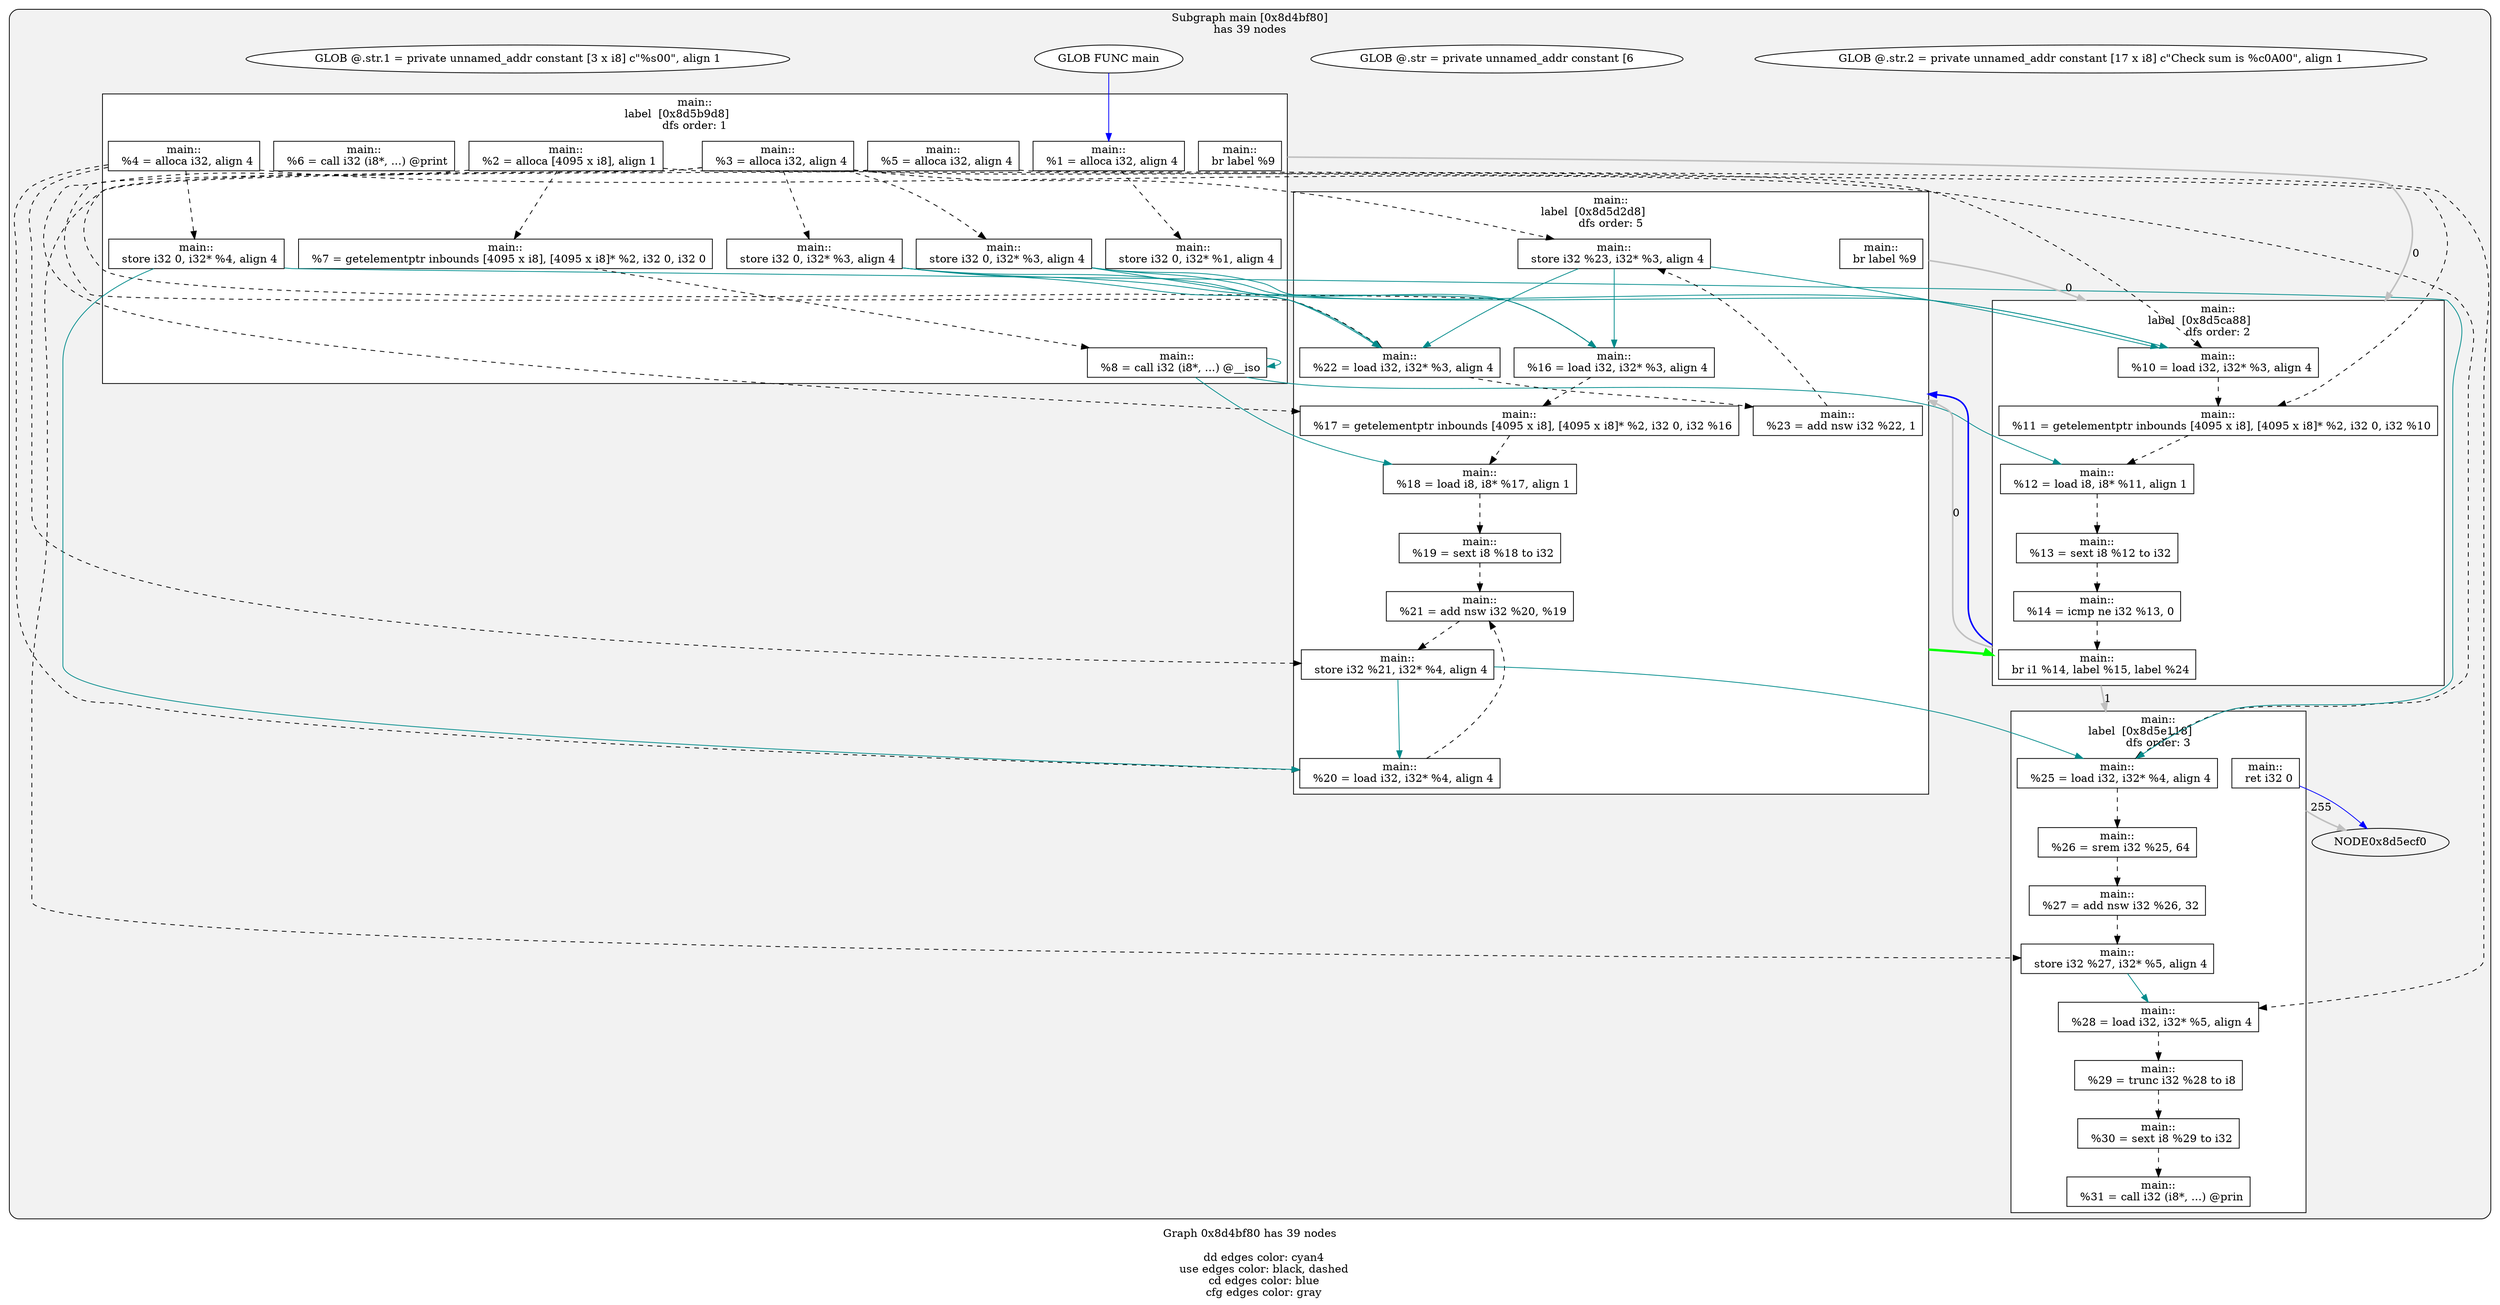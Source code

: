 digraph "DependenceGraph" {
	compound=true label="Graph 0x8d4bf80 has 39 nodes\n
	dd edges color: cyan4
	use edges color: black, dashed
	cd edges color: blue
	cfg edges color: gray"

	/* subgraph 0x8d4bf80 nodes */
	subgraph cluster_0x8d4bf80 {
		style="filled, rounded" fillcolor=gray95
		label="Subgraph main [0x8d4bf80]\nhas 39 nodes
"
		/* Basic Block main::
label  [0x8d5b9d8] */
		subgraph cluster_bb_0x8d5b9d8 {
			style=filled fillcolor=white
			label="main::
label  [0x8d5b9d8]		\ndfs order: 1"
			NODE0x8d5bae8 [shape=rect label="0x8d50d9c"]
			NODE0x8d5bc08 [shape=rect label="0x8d4cc24"]
			NODE0x8d5bd28 [shape=rect label="0x8d50a1c"]
			NODE0x8d5be58 [shape=rect label="0x8d511e4"]
			NODE0x8d5bf88 [shape=rect label="0x8d5121c"]
			NODE0x8d5c0b8 [shape=rect label="0x8d51260"]
			NODE0x8d5c1e8 [shape=rect label="0x8d512a0"]
			NODE0x8d5c318 [shape=rect label="0x8d512e0"]
			NODE0x8d5c448 [shape=rect label="0x8d51320"]
			NODE0x8d5c578 [shape=rect label="0x8d51360"]
			NODE0x8d5c6c0 [shape=rect label="0x8d513b4"]
			NODE0x8d5c7f0 [shape=rect label="0x8d51404"]
			NODE0x8d5c938 [shape=rect label="0x8d53224"]
		} /* cluster_bb_0x8d5b9d8 */

		/* Basic Block main::
label  [0x8d5ca88] */
		subgraph cluster_bb_0x8d5ca88 {
			style=filled fillcolor=white
			label="main::
label  [0x8d5ca88]		\ndfs order: 2"
			NODE0x8d5cb98 [shape=rect label="0x8d5143c"]
			NODE0x8d5ccc8 [shape=rect label="0x8d5148c"]
			NODE0x8d5cdf8 [shape=rect label="0x8d514c4"]
			NODE0x8d5cf28 [shape=rect label="0x8d50a54"]
			NODE0x8d5d058 [shape=rect label="0x8d51508"]
			NODE0x8d5d188 [shape=rect label="0x8d51554"]
		} /* cluster_bb_0x8d5ca88 */

		/* Basic Block main::
label  [0x8d5d2d8] */
		subgraph cluster_bb_0x8d5d2d8 {
			style=filled fillcolor=white
			label="main::
label  [0x8d5d2d8]		\ndfs order: 5"
			NODE0x8d5d3e8 [shape=rect label="0x8d51584"]
			NODE0x8d5d518 [shape=rect label="0x8d515d4"]
			NODE0x8d5d648 [shape=rect label="0x8d5160c"]
			NODE0x8d5d778 [shape=rect label="0x8d5099c"]
			NODE0x8d5d8a8 [shape=rect label="0x8d509cc"]
			NODE0x8d5d9d8 [shape=rect label="0x8d50d20"]
			NODE0x8d5db08 [shape=rect label="0x8d50d60"]
			NODE0x8d5dc38 [shape=rect label="0x8d51644"]
			NODE0x8d5dd68 [shape=rect label="0x8d51688"]
			NODE0x8d5de98 [shape=rect label="0x8d516c8"]
			NODE0x8d5dfc8 [shape=rect label="0x8d516fc"]
		} /* cluster_bb_0x8d5d2d8 */

		/* Basic Block main::
label  [0x8d5e118] */
		subgraph cluster_bb_0x8d5e118 {
			style=filled fillcolor=white
			label="main::
label  [0x8d5e118]		\ndfs order: 3"
			NODE0x8d5e228 [shape=rect label="0x8d5172c"]
			NODE0x8d5e358 [shape=rect label="0x8d51770"]
			NODE0x8d5e488 [shape=rect label="0x8d517b0"]
			NODE0x8d5e5b8 [shape=rect label="0x8d517f0"]
			NODE0x8d5e6e8 [shape=rect label="0x8d4f2b4"]
			NODE0x8d5e818 [shape=rect label="0x8d4f2ec"]
			NODE0x8d5e948 [shape=rect label="0x8d4f31c"]
			NODE0x8d5ea78 [shape=rect label="0x8d4f364"]
			NODE0x8d5ebc0 [shape=rect label="0x8d4f39c"]
		} /* cluster_bb_0x8d5e118 */

	NODE0x8d5c938 -> NODE0x8d5cb98 [penwidth=2 label="0"  ltail=cluster_bb_0x8d5b9d8  lhead=cluster_bb_0x8d5ca88  color="gray"]
	NODE0x8d5d188 -> NODE0x8d5d3e8 [penwidth=2 label="0"  ltail=cluster_bb_0x8d5ca88  lhead=cluster_bb_0x8d5d2d8  color="gray"]
	NODE0x8d5d188 -> NODE0x8d5e228 [penwidth=2 label="1"  ltail=cluster_bb_0x8d5ca88  lhead=cluster_bb_0x8d5e118  color="gray"]
	NODE0x8d5d188 -> NODE0x8d5d3e8 [penwidth=2 color=blue  ltail=cluster_bb_0x8d5ca88  lhead=cluster_bb_0x8d5d2d8]
	NODE0x8d5dfc8 -> NODE0x8d5cb98 [penwidth=2 label="0"  ltail=cluster_bb_0x8d5d2d8  lhead=cluster_bb_0x8d5ca88  color="gray"]
	/* post-dominance frontiers */
NODE0x8d5d3e8 -> NODE0x8d5d188 [penwidth=3 color=green  ltail=cluster_bb_0x8d5d2d8  lhead=cluster_bb_0x8d5ca88 constraint=false]
	NODE0x8d5ebc0 -> NODE0x8d5ecf0 [penwidth=2 label="255"  ltail=cluster_bb_0x8d5e118  lhead=cluster_bb_0x8d5edf0  color="gray"]
		NODE0x8d5bc08 [label="main::
  %2 = alloca [4095 x i8], align 1" style=filled fillcolor=white]
		/* -- node 0x8d4cc24
		 * ------------------------------------------- */
		/* DD edges */
		/* USE edges */
		NODE0x8d5bc08 -> NODE0x8d5c6c0 [color="black" rank=max style="dashed"]
		NODE0x8d5bc08 -> NODE0x8d5ccc8 [color="black" rank=max style="dashed"]
		NODE0x8d5bc08 -> NODE0x8d5d518 [color="black" rank=max style="dashed"]
		/* CD edges */
		/* ID edges */
		NODE0x8d5e6e8 [label="main::
  %28 = load i32, i32* %5, align 4" style=filled fillcolor=white]
		/* -- node 0x8d4f2b4
		 * ------------------------------------------- */
		/* DD edges */
		/* USE edges */
		NODE0x8d5e6e8 -> NODE0x8d5e818 [color="black" rank=max style="dashed"]
		/* CD edges */
		/* ID edges */
		NODE0x8d5e818 [label="main::
  %29 = trunc i32 %28 to i8" style=filled fillcolor=white]
		/* -- node 0x8d4f2ec
		 * ------------------------------------------- */
		/* DD edges */
		/* USE edges */
		NODE0x8d5e818 -> NODE0x8d5e948 [color="black" rank=max style="dashed"]
		/* CD edges */
		/* ID edges */
		NODE0x8d5e948 [label="main::
  %30 = sext i8 %29 to i32" style=filled fillcolor=white]
		/* -- node 0x8d4f31c
		 * ------------------------------------------- */
		/* DD edges */
		/* USE edges */
		NODE0x8d5e948 -> NODE0x8d5ea78 [color="black" rank=max style="dashed"]
		/* CD edges */
		/* ID edges */
		NODE0x8d5ea78 [label="main::
  %31 = call i32 (i8*, ...) @prin" style=filled fillcolor=white]
		/* -- node 0x8d4f364
		 * ------------------------------------------- */
		/* DD edges */
		/* USE edges */
		/* CD edges */
		/* ID edges */
		NODE0x8d5ebc0 [label="main::
  ret i32 0" style=filled fillcolor=white]
		/* -- node 0x8d4f39c
		 * ------------------------------------------- */
		/* DD edges */
		/* USE edges */
		/* CD edges */
		NODE0x8d5ebc0 -> NODE0x8d5ecf0 [color="blue"]
		/* ID edges */
		NODE0x8d5d778 [label="main::
  %19 = sext i8 %18 to i32" style=filled fillcolor=white]
		/* -- node 0x8d5099c
		 * ------------------------------------------- */
		/* DD edges */
		/* USE edges */
		NODE0x8d5d778 -> NODE0x8d5d9d8 [color="black" rank=max style="dashed"]
		/* CD edges */
		/* ID edges */
		NODE0x8d5d8a8 [label="main::
  %20 = load i32, i32* %4, align 4" style=filled fillcolor=white]
		/* -- node 0x8d509cc
		 * ------------------------------------------- */
		/* DD edges */
		/* USE edges */
		NODE0x8d5d8a8 -> NODE0x8d5d9d8 [color="black" rank=max style="dashed"]
		/* CD edges */
		/* ID edges */
		NODE0x8d5bd28 [label="main::
  %3 = alloca i32, align 4" style=filled fillcolor=white]
		/* -- node 0x8d50a1c
		 * ------------------------------------------- */
		/* DD edges */
		/* USE edges */
		NODE0x8d5bd28 -> NODE0x8d5c1e8 [color="black" rank=max style="dashed"]
		NODE0x8d5bd28 -> NODE0x8d5c448 [color="black" rank=max style="dashed"]
		NODE0x8d5bd28 -> NODE0x8d5cb98 [color="black" rank=max style="dashed"]
		NODE0x8d5bd28 -> NODE0x8d5d3e8 [color="black" rank=max style="dashed"]
		NODE0x8d5bd28 -> NODE0x8d5dc38 [color="black" rank=max style="dashed"]
		NODE0x8d5bd28 -> NODE0x8d5de98 [color="black" rank=max style="dashed"]
		/* CD edges */
		/* ID edges */
		NODE0x8d5cf28 [label="main::
  %13 = sext i8 %12 to i32" style=filled fillcolor=white]
		/* -- node 0x8d50a54
		 * ------------------------------------------- */
		/* DD edges */
		/* USE edges */
		NODE0x8d5cf28 -> NODE0x8d5d058 [color="black" rank=max style="dashed"]
		/* CD edges */
		/* ID edges */
		NODE0x8d5d9d8 [label="main::
  %21 = add nsw i32 %20, %19" style=filled fillcolor=white]
		/* -- node 0x8d50d20
		 * ------------------------------------------- */
		/* DD edges */
		/* USE edges */
		NODE0x8d5d9d8 -> NODE0x8d5db08 [color="black" rank=max style="dashed"]
		/* CD edges */
		/* ID edges */
		NODE0x8d5db08 [label="main::
  store i32 %21, i32* %4, align 4" style=filled fillcolor=white]
		/* -- node 0x8d50d60
		 * ------------------------------------------- */
		/* DD edges */
		NODE0x8d5db08 -> NODE0x8d5d8a8 [color="cyan4" rank=max]
		NODE0x8d5db08 -> NODE0x8d5e228 [color="cyan4" rank=max]
		/* USE edges */
		/* CD edges */
		/* ID edges */
		NODE0x8d5bae8 [label="main::
  %1 = alloca i32, align 4" style=filled fillcolor=white]
		/* -- node 0x8d50d9c
		 * ------------------------------------------- */
		/* DD edges */
		/* USE edges */
		NODE0x8d5bae8 -> NODE0x8d5c0b8 [color="black" rank=max style="dashed"]
		/* CD edges */
		/* ID edges */
		NODE0x8d5be58 [label="main::
  %4 = alloca i32, align 4" style=filled fillcolor=white]
		/* -- node 0x8d511e4
		 * ------------------------------------------- */
		/* DD edges */
		/* USE edges */
		NODE0x8d5be58 -> NODE0x8d5c318 [color="black" rank=max style="dashed"]
		NODE0x8d5be58 -> NODE0x8d5d8a8 [color="black" rank=max style="dashed"]
		NODE0x8d5be58 -> NODE0x8d5db08 [color="black" rank=max style="dashed"]
		NODE0x8d5be58 -> NODE0x8d5e228 [color="black" rank=max style="dashed"]
		/* CD edges */
		/* ID edges */
		NODE0x8d5bf88 [label="main::
  %5 = alloca i32, align 4" style=filled fillcolor=white]
		/* -- node 0x8d5121c
		 * ------------------------------------------- */
		/* DD edges */
		/* USE edges */
		NODE0x8d5bf88 -> NODE0x8d5e5b8 [color="black" rank=max style="dashed"]
		NODE0x8d5bf88 -> NODE0x8d5e6e8 [color="black" rank=max style="dashed"]
		/* CD edges */
		/* ID edges */
		NODE0x8d5c0b8 [label="main::
  store i32 0, i32* %1, align 4" style=filled fillcolor=white]
		/* -- node 0x8d51260
		 * ------------------------------------------- */
		/* DD edges */
		/* USE edges */
		/* CD edges */
		/* ID edges */
		NODE0x8d5c1e8 [label="main::
  store i32 0, i32* %3, align 4" style=filled fillcolor=white]
		/* -- node 0x8d512a0
		 * ------------------------------------------- */
		/* DD edges */
		NODE0x8d5c1e8 -> NODE0x8d5cb98 [color="cyan4" rank=max]
		NODE0x8d5c1e8 -> NODE0x8d5d3e8 [color="cyan4" rank=max]
		NODE0x8d5c1e8 -> NODE0x8d5dc38 [color="cyan4" rank=max]
		/* USE edges */
		/* CD edges */
		/* ID edges */
		NODE0x8d5c318 [label="main::
  store i32 0, i32* %4, align 4" style=filled fillcolor=white]
		/* -- node 0x8d512e0
		 * ------------------------------------------- */
		/* DD edges */
		NODE0x8d5c318 -> NODE0x8d5d8a8 [color="cyan4" rank=max]
		NODE0x8d5c318 -> NODE0x8d5e228 [color="cyan4" rank=max]
		/* USE edges */
		/* CD edges */
		/* ID edges */
		NODE0x8d5c448 [label="main::
  store i32 0, i32* %3, align 4" style=filled fillcolor=white]
		/* -- node 0x8d51320
		 * ------------------------------------------- */
		/* DD edges */
		NODE0x8d5c448 -> NODE0x8d5cb98 [color="cyan4" rank=max]
		NODE0x8d5c448 -> NODE0x8d5d3e8 [color="cyan4" rank=max]
		NODE0x8d5c448 -> NODE0x8d5dc38 [color="cyan4" rank=max]
		/* USE edges */
		/* CD edges */
		/* ID edges */
		NODE0x8d5c578 [label="main::
  %6 = call i32 (i8*, ...) @print" style=filled fillcolor=white]
		/* -- node 0x8d51360
		 * ------------------------------------------- */
		/* DD edges */
		/* USE edges */
		/* CD edges */
		/* ID edges */
		NODE0x8d5c6c0 [label="main::
  %7 = getelementptr inbounds [4095 x i8], [4095 x i8]* %2, i32 0, i32 0" style=filled fillcolor=white]
		/* -- node 0x8d513b4
		 * ------------------------------------------- */
		/* DD edges */
		/* USE edges */
		NODE0x8d5c6c0 -> NODE0x8d5c7f0 [color="black" rank=max style="dashed"]
		/* CD edges */
		/* ID edges */
		NODE0x8d5c7f0 [label="main::
  %8 = call i32 (i8*, ...) @__iso" style=filled fillcolor=white]
		/* -- node 0x8d51404
		 * ------------------------------------------- */
		/* DD edges */
		NODE0x8d5c7f0 -> NODE0x8d5c7f0 [color="cyan4" rank=max]
		NODE0x8d5c7f0 -> NODE0x8d5cdf8 [color="cyan4" rank=max]
		NODE0x8d5c7f0 -> NODE0x8d5d648 [color="cyan4" rank=max]
		/* USE edges */
		/* CD edges */
		/* ID edges */
		NODE0x8d5cb98 [label="main::
  %10 = load i32, i32* %3, align 4" style=filled fillcolor=white]
		/* -- node 0x8d5143c
		 * ------------------------------------------- */
		/* DD edges */
		/* USE edges */
		NODE0x8d5cb98 -> NODE0x8d5ccc8 [color="black" rank=max style="dashed"]
		/* CD edges */
		/* ID edges */
		NODE0x8d5ccc8 [label="main::
  %11 = getelementptr inbounds [4095 x i8], [4095 x i8]* %2, i32 0, i32 %10" style=filled fillcolor=white]
		/* -- node 0x8d5148c
		 * ------------------------------------------- */
		/* DD edges */
		/* USE edges */
		NODE0x8d5ccc8 -> NODE0x8d5cdf8 [color="black" rank=max style="dashed"]
		/* CD edges */
		/* ID edges */
		NODE0x8d5cdf8 [label="main::
  %12 = load i8, i8* %11, align 1" style=filled fillcolor=white]
		/* -- node 0x8d514c4
		 * ------------------------------------------- */
		/* DD edges */
		/* USE edges */
		NODE0x8d5cdf8 -> NODE0x8d5cf28 [color="black" rank=max style="dashed"]
		/* CD edges */
		/* ID edges */
		NODE0x8d5d058 [label="main::
  %14 = icmp ne i32 %13, 0" style=filled fillcolor=white]
		/* -- node 0x8d51508
		 * ------------------------------------------- */
		/* DD edges */
		/* USE edges */
		NODE0x8d5d058 -> NODE0x8d5d188 [color="black" rank=max style="dashed"]
		/* CD edges */
		/* ID edges */
		NODE0x8d5d188 [label="main::
  br i1 %14, label %15, label %24" style=filled fillcolor=white]
		/* -- node 0x8d51554
		 * ------------------------------------------- */
		/* DD edges */
		/* USE edges */
		/* CD edges */
		/* ID edges */
		NODE0x8d5d3e8 [label="main::
  %16 = load i32, i32* %3, align 4" style=filled fillcolor=white]
		/* -- node 0x8d51584
		 * ------------------------------------------- */
		/* DD edges */
		/* USE edges */
		NODE0x8d5d3e8 -> NODE0x8d5d518 [color="black" rank=max style="dashed"]
		/* CD edges */
		/* ID edges */
		NODE0x8d5d518 [label="main::
  %17 = getelementptr inbounds [4095 x i8], [4095 x i8]* %2, i32 0, i32 %16" style=filled fillcolor=white]
		/* -- node 0x8d515d4
		 * ------------------------------------------- */
		/* DD edges */
		/* USE edges */
		NODE0x8d5d518 -> NODE0x8d5d648 [color="black" rank=max style="dashed"]
		/* CD edges */
		/* ID edges */
		NODE0x8d5d648 [label="main::
  %18 = load i8, i8* %17, align 1" style=filled fillcolor=white]
		/* -- node 0x8d5160c
		 * ------------------------------------------- */
		/* DD edges */
		/* USE edges */
		NODE0x8d5d648 -> NODE0x8d5d778 [color="black" rank=max style="dashed"]
		/* CD edges */
		/* ID edges */
		NODE0x8d5dc38 [label="main::
  %22 = load i32, i32* %3, align 4" style=filled fillcolor=white]
		/* -- node 0x8d51644
		 * ------------------------------------------- */
		/* DD edges */
		/* USE edges */
		NODE0x8d5dc38 -> NODE0x8d5dd68 [color="black" rank=max style="dashed"]
		/* CD edges */
		/* ID edges */
		NODE0x8d5dd68 [label="main::
  %23 = add nsw i32 %22, 1" style=filled fillcolor=white]
		/* -- node 0x8d51688
		 * ------------------------------------------- */
		/* DD edges */
		/* USE edges */
		NODE0x8d5dd68 -> NODE0x8d5de98 [color="black" rank=max style="dashed"]
		/* CD edges */
		/* ID edges */
		NODE0x8d5de98 [label="main::
  store i32 %23, i32* %3, align 4" style=filled fillcolor=white]
		/* -- node 0x8d516c8
		 * ------------------------------------------- */
		/* DD edges */
		NODE0x8d5de98 -> NODE0x8d5cb98 [color="cyan4" rank=max]
		NODE0x8d5de98 -> NODE0x8d5d3e8 [color="cyan4" rank=max]
		NODE0x8d5de98 -> NODE0x8d5dc38 [color="cyan4" rank=max]
		/* USE edges */
		/* CD edges */
		/* ID edges */
		NODE0x8d5dfc8 [label="main::
  br label %9" style=filled fillcolor=white]
		/* -- node 0x8d516fc
		 * ------------------------------------------- */
		/* DD edges */
		/* USE edges */
		/* CD edges */
		/* ID edges */
		NODE0x8d5e228 [label="main::
  %25 = load i32, i32* %4, align 4" style=filled fillcolor=white]
		/* -- node 0x8d5172c
		 * ------------------------------------------- */
		/* DD edges */
		/* USE edges */
		NODE0x8d5e228 -> NODE0x8d5e358 [color="black" rank=max style="dashed"]
		/* CD edges */
		/* ID edges */
		NODE0x8d5e358 [label="main::
  %26 = srem i32 %25, 64" style=filled fillcolor=white]
		/* -- node 0x8d51770
		 * ------------------------------------------- */
		/* DD edges */
		/* USE edges */
		NODE0x8d5e358 -> NODE0x8d5e488 [color="black" rank=max style="dashed"]
		/* CD edges */
		/* ID edges */
		NODE0x8d5e488 [label="main::
  %27 = add nsw i32 %26, 32" style=filled fillcolor=white]
		/* -- node 0x8d517b0
		 * ------------------------------------------- */
		/* DD edges */
		/* USE edges */
		NODE0x8d5e488 -> NODE0x8d5e5b8 [color="black" rank=max style="dashed"]
		/* CD edges */
		/* ID edges */
		NODE0x8d5e5b8 [label="main::
  store i32 %27, i32* %5, align 4" style=filled fillcolor=white]
		/* -- node 0x8d517f0
		 * ------------------------------------------- */
		/* DD edges */
		NODE0x8d5e5b8 -> NODE0x8d5e6e8 [color="cyan4" rank=max]
		/* USE edges */
		/* CD edges */
		/* ID edges */
		NODE0x8d5c938 [label="main::
  br label %9" style=filled fillcolor=white]
		/* -- node 0x8d53224
		 * ------------------------------------------- */
		/* DD edges */
		/* USE edges */
		/* CD edges */
		/* ID edges */
		NODE0x8d5b7d8 [label="GLOB @.str.2 = private unnamed_addr constant [17 x i8] c\"Check sum is %c\0A\00\", align 1" style=filled fillcolor=white]
		/* -- node 0x8d4cacc
		 * ------------------------------------------- */
		/* DD edges */
		/* USE edges */
		/* CD edges */
		/* ID edges */
		NODE0x8d5b5d8 [label="GLOB @.str = private unnamed_addr constant [6" style=filled fillcolor=white]
		/* -- node 0x8d4cb74
		 * ------------------------------------------- */
		/* DD edges */
		/* USE edges */
		/* CD edges */
		/* ID edges */
		NODE0x8d5b8d8 [label="GLOB FUNC main" style=filled fillcolor=white]
		/* -- node 0x8d4cbcc
		 * ------------------------------------------- */
		/* DD edges */
		/* USE edges */
		/* CD edges */
		NODE0x8d5b8d8 -> NODE0x8d5bae8 [color="blue"]
		/* ID edges */
		NODE0x8d5b6d8 [label="GLOB @.str.1 = private unnamed_addr constant [3 x i8] c\"%s\00\", align 1" style=filled fillcolor=white]
		/* -- node 0x8d4cff4
		 * ------------------------------------------- */
		/* DD edges */
		/* USE edges */
		/* CD edges */
		/* ID edges */
	}
}
